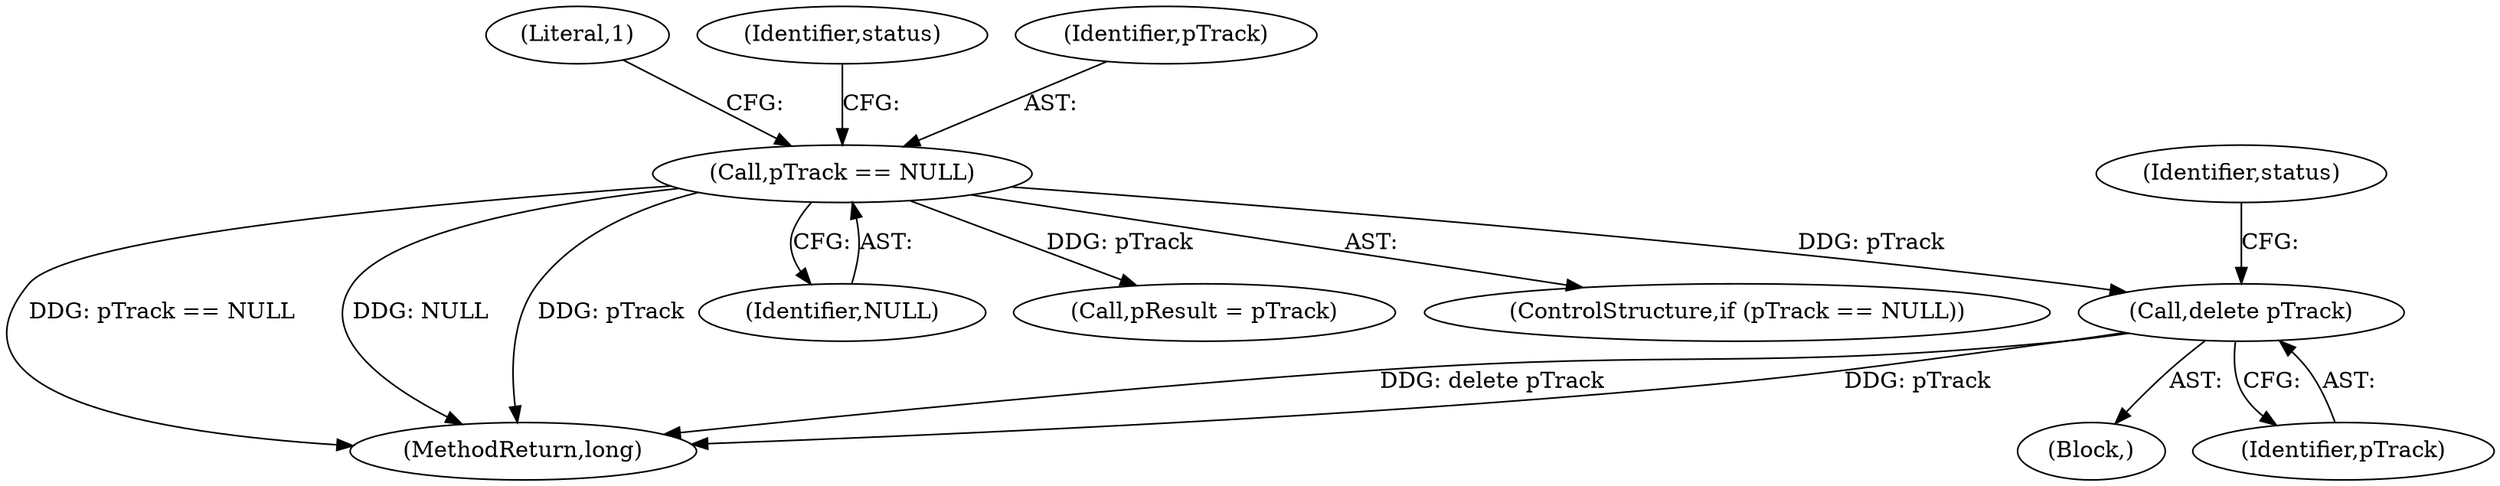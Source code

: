 digraph "0_Android_cc274e2abe8b2a6698a5c47d8aa4bb45f1f9538d_42@API" {
"1000298" [label="(Call,delete pTrack)"];
"1000282" [label="(Call,pTrack == NULL)"];
"1000287" [label="(Literal,1)"];
"1000290" [label="(Identifier,status)"];
"1000282" [label="(Call,pTrack == NULL)"];
"1000283" [label="(Identifier,pTrack)"];
"1000298" [label="(Call,delete pTrack)"];
"1000322" [label="(MethodReturn,long)"];
"1000301" [label="(Identifier,status)"];
"1000297" [label="(Block,)"];
"1000299" [label="(Identifier,pTrack)"];
"1000284" [label="(Identifier,NULL)"];
"1000317" [label="(Call,pResult = pTrack)"];
"1000281" [label="(ControlStructure,if (pTrack == NULL))"];
"1000298" -> "1000297"  [label="AST: "];
"1000298" -> "1000299"  [label="CFG: "];
"1000299" -> "1000298"  [label="AST: "];
"1000301" -> "1000298"  [label="CFG: "];
"1000298" -> "1000322"  [label="DDG: delete pTrack"];
"1000298" -> "1000322"  [label="DDG: pTrack"];
"1000282" -> "1000298"  [label="DDG: pTrack"];
"1000282" -> "1000281"  [label="AST: "];
"1000282" -> "1000284"  [label="CFG: "];
"1000283" -> "1000282"  [label="AST: "];
"1000284" -> "1000282"  [label="AST: "];
"1000287" -> "1000282"  [label="CFG: "];
"1000290" -> "1000282"  [label="CFG: "];
"1000282" -> "1000322"  [label="DDG: pTrack == NULL"];
"1000282" -> "1000322"  [label="DDG: NULL"];
"1000282" -> "1000322"  [label="DDG: pTrack"];
"1000282" -> "1000317"  [label="DDG: pTrack"];
}
